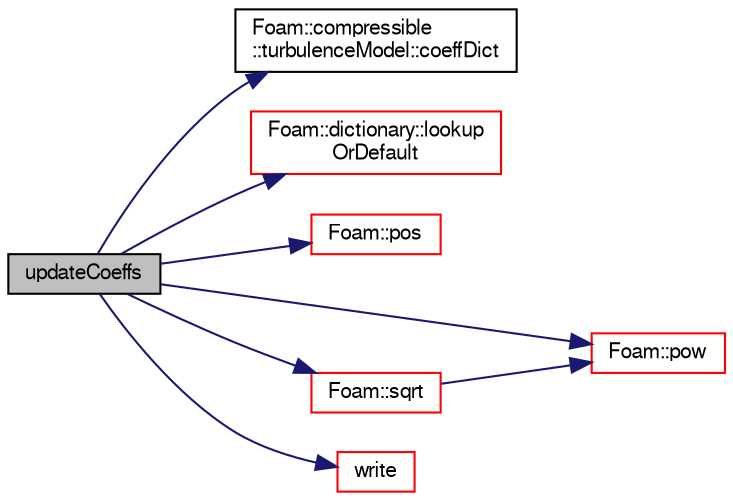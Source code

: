 digraph "updateCoeffs"
{
  bgcolor="transparent";
  edge [fontname="FreeSans",fontsize="10",labelfontname="FreeSans",labelfontsize="10"];
  node [fontname="FreeSans",fontsize="10",shape=record];
  rankdir="LR";
  Node61 [label="updateCoeffs",height=0.2,width=0.4,color="black", fillcolor="grey75", style="filled", fontcolor="black"];
  Node61 -> Node62 [color="midnightblue",fontsize="10",style="solid",fontname="FreeSans"];
  Node62 [label="Foam::compressible\l::turbulenceModel::coeffDict",height=0.2,width=0.4,color="black",URL="$a30818.html#a4826d744bf9cc04e4730c56b0acdaa6f",tooltip="Const access to the coefficients dictionary. "];
  Node61 -> Node63 [color="midnightblue",fontsize="10",style="solid",fontname="FreeSans"];
  Node63 [label="Foam::dictionary::lookup\lOrDefault",height=0.2,width=0.4,color="red",URL="$a26014.html#a69ee064dcc6d649df523e02e5c242922",tooltip="Find and return a T,. "];
  Node61 -> Node70 [color="midnightblue",fontsize="10",style="solid",fontname="FreeSans"];
  Node70 [label="Foam::pos",height=0.2,width=0.4,color="red",URL="$a21124.html#a09a190b59f3d01b258bca0fa964a6212"];
  Node61 -> Node74 [color="midnightblue",fontsize="10",style="solid",fontname="FreeSans"];
  Node74 [label="Foam::pow",height=0.2,width=0.4,color="red",URL="$a21124.html#a7500c8e9d27a442adc75e287de074c7c"];
  Node61 -> Node75 [color="midnightblue",fontsize="10",style="solid",fontname="FreeSans"];
  Node75 [label="Foam::sqrt",height=0.2,width=0.4,color="red",URL="$a21124.html#a8616bd62eebf2342a80222fecb1bda71"];
  Node75 -> Node74 [color="midnightblue",fontsize="10",style="solid",fontname="FreeSans"];
  Node61 -> Node76 [color="midnightblue",fontsize="10",style="solid",fontname="FreeSans"];
  Node76 [label="write",height=0.2,width=0.4,color="red",URL="$a30662.html#a293fdfec8bdfbd5c3913ab4c9f3454ff",tooltip="Write. "];
}
